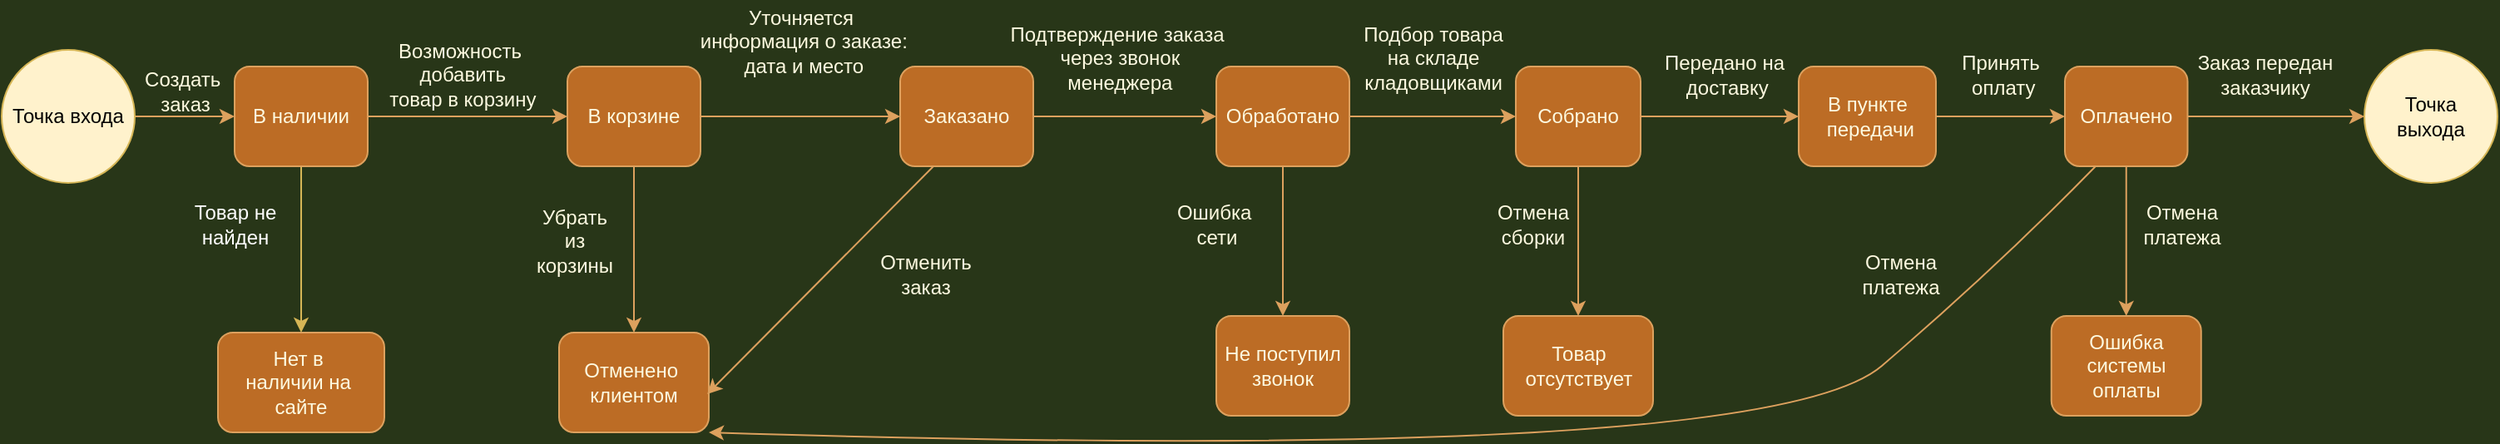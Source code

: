 <mxfile version="13.10.8" type="github">
  <diagram id="_6ZOjBPBQkkBPkeE6T8r" name="Page-1">
    <mxGraphModel dx="868" dy="470" grid="1" gridSize="10" guides="1" tooltips="1" connect="1" arrows="1" fold="1" page="1" pageScale="1" pageWidth="1169" pageHeight="827" background="#283618" math="0" shadow="0">
      <root>
        <mxCell id="0" />
        <mxCell id="1" parent="0" />
        <mxCell id="3Fs-QdQnjXKm7a4bQGye-3" value="" style="edgeStyle=orthogonalEdgeStyle;orthogonalLoop=1;jettySize=auto;html=1;labelBackgroundColor=#283618;strokeColor=#DDA15E;fontColor=#FEFAE0;curved=1;" parent="1" source="3Fs-QdQnjXKm7a4bQGye-1" target="3Fs-QdQnjXKm7a4bQGye-2" edge="1">
          <mxGeometry relative="1" as="geometry" />
        </mxCell>
        <mxCell id="3Fs-QdQnjXKm7a4bQGye-1" value="Точка входа" style="ellipse;whiteSpace=wrap;html=1;aspect=fixed;fillColor=#fff2cc;strokeColor=#d6b656;rounded=1;" parent="1" vertex="1">
          <mxGeometry x="40" y="80" width="80" height="80" as="geometry" />
        </mxCell>
        <mxCell id="3Fs-QdQnjXKm7a4bQGye-6" value="" style="edgeStyle=orthogonalEdgeStyle;orthogonalLoop=1;jettySize=auto;html=1;labelBackgroundColor=#283618;strokeColor=#DDA15E;fontColor=#FEFAE0;curved=1;" parent="1" source="3Fs-QdQnjXKm7a4bQGye-2" target="3Fs-QdQnjXKm7a4bQGye-5" edge="1">
          <mxGeometry relative="1" as="geometry" />
        </mxCell>
        <mxCell id="j7B4MaAmdwoiwm2OVv-W-2" value="" style="edgeStyle=orthogonalEdgeStyle;rounded=0;orthogonalLoop=1;jettySize=auto;html=1;fillColor=#fff2cc;strokeColor=#d6b656;" edge="1" parent="1" source="3Fs-QdQnjXKm7a4bQGye-2" target="j7B4MaAmdwoiwm2OVv-W-1">
          <mxGeometry relative="1" as="geometry" />
        </mxCell>
        <mxCell id="3Fs-QdQnjXKm7a4bQGye-2" value="В наличии" style="whiteSpace=wrap;html=1;fillColor=#BC6C25;strokeColor=#DDA15E;fontColor=#FEFAE0;rounded=1;" parent="1" vertex="1">
          <mxGeometry x="180" y="90" width="80" height="60" as="geometry" />
        </mxCell>
        <mxCell id="3Fs-QdQnjXKm7a4bQGye-4" value="Создать&amp;nbsp;&lt;br&gt;заказ" style="text;html=1;align=center;verticalAlign=middle;resizable=0;points=[];autosize=1;fontColor=#FEFAE0;rounded=1;" parent="1" vertex="1">
          <mxGeometry x="120" y="90" width="60" height="30" as="geometry" />
        </mxCell>
        <mxCell id="3Fs-QdQnjXKm7a4bQGye-8" value="" style="edgeStyle=orthogonalEdgeStyle;orthogonalLoop=1;jettySize=auto;html=1;labelBackgroundColor=#283618;strokeColor=#DDA15E;fontColor=#FEFAE0;curved=1;" parent="1" source="3Fs-QdQnjXKm7a4bQGye-5" target="3Fs-QdQnjXKm7a4bQGye-7" edge="1">
          <mxGeometry relative="1" as="geometry" />
        </mxCell>
        <mxCell id="3Fs-QdQnjXKm7a4bQGye-31" value="" style="edgeStyle=orthogonalEdgeStyle;orthogonalLoop=1;jettySize=auto;html=1;labelBackgroundColor=#283618;strokeColor=#DDA15E;fontColor=#FEFAE0;curved=1;" parent="1" source="3Fs-QdQnjXKm7a4bQGye-5" target="3Fs-QdQnjXKm7a4bQGye-30" edge="1">
          <mxGeometry relative="1" as="geometry" />
        </mxCell>
        <mxCell id="3Fs-QdQnjXKm7a4bQGye-5" value="В корзине" style="whiteSpace=wrap;html=1;fillColor=#BC6C25;strokeColor=#DDA15E;fontColor=#FEFAE0;rounded=1;" parent="1" vertex="1">
          <mxGeometry x="380" y="90" width="80" height="60" as="geometry" />
        </mxCell>
        <mxCell id="3Fs-QdQnjXKm7a4bQGye-12" value="" style="edgeStyle=orthogonalEdgeStyle;orthogonalLoop=1;jettySize=auto;html=1;labelBackgroundColor=#283618;strokeColor=#DDA15E;fontColor=#FEFAE0;curved=1;" parent="1" source="3Fs-QdQnjXKm7a4bQGye-7" target="3Fs-QdQnjXKm7a4bQGye-11" edge="1">
          <mxGeometry relative="1" as="geometry" />
        </mxCell>
        <mxCell id="3Fs-QdQnjXKm7a4bQGye-7" value="Заказано" style="whiteSpace=wrap;html=1;fillColor=#BC6C25;strokeColor=#DDA15E;fontColor=#FEFAE0;rounded=1;" parent="1" vertex="1">
          <mxGeometry x="580" y="90" width="80" height="60" as="geometry" />
        </mxCell>
        <mxCell id="3Fs-QdQnjXKm7a4bQGye-9" value="Возможность&lt;br&gt;&amp;nbsp;добавить&lt;br&gt;&amp;nbsp;товар в корзину" style="text;html=1;align=center;verticalAlign=middle;resizable=0;points=[];autosize=1;fontColor=#FEFAE0;rounded=1;" parent="1" vertex="1">
          <mxGeometry x="260" y="70" width="110" height="50" as="geometry" />
        </mxCell>
        <mxCell id="3Fs-QdQnjXKm7a4bQGye-10" value="Уточняется&lt;br&gt;&amp;nbsp;информация о заказе:&lt;br&gt;&amp;nbsp;дата и место" style="text;html=1;align=center;verticalAlign=middle;resizable=0;points=[];autosize=1;fontColor=#FEFAE0;rounded=1;" parent="1" vertex="1">
          <mxGeometry x="450" y="50" width="140" height="50" as="geometry" />
        </mxCell>
        <mxCell id="3Fs-QdQnjXKm7a4bQGye-15" value="" style="edgeStyle=orthogonalEdgeStyle;orthogonalLoop=1;jettySize=auto;html=1;labelBackgroundColor=#283618;strokeColor=#DDA15E;fontColor=#FEFAE0;curved=1;" parent="1" source="3Fs-QdQnjXKm7a4bQGye-11" target="3Fs-QdQnjXKm7a4bQGye-14" edge="1">
          <mxGeometry relative="1" as="geometry" />
        </mxCell>
        <mxCell id="3Fs-QdQnjXKm7a4bQGye-38" value="" style="edgeStyle=orthogonalEdgeStyle;orthogonalLoop=1;jettySize=auto;html=1;labelBackgroundColor=#283618;strokeColor=#DDA15E;fontColor=#FEFAE0;curved=1;" parent="1" source="3Fs-QdQnjXKm7a4bQGye-11" target="3Fs-QdQnjXKm7a4bQGye-37" edge="1">
          <mxGeometry relative="1" as="geometry" />
        </mxCell>
        <mxCell id="3Fs-QdQnjXKm7a4bQGye-11" value="Обработано" style="whiteSpace=wrap;html=1;fillColor=#BC6C25;strokeColor=#DDA15E;fontColor=#FEFAE0;rounded=1;" parent="1" vertex="1">
          <mxGeometry x="770" y="90" width="80" height="60" as="geometry" />
        </mxCell>
        <mxCell id="3Fs-QdQnjXKm7a4bQGye-13" value="Подтверждение заказа&lt;br&gt;&amp;nbsp;через звонок&lt;br&gt;&amp;nbsp;менеджера" style="text;html=1;align=center;verticalAlign=middle;resizable=0;points=[];autosize=1;fontColor=#FEFAE0;rounded=1;" parent="1" vertex="1">
          <mxGeometry x="640" y="60" width="140" height="50" as="geometry" />
        </mxCell>
        <mxCell id="3Fs-QdQnjXKm7a4bQGye-18" value="" style="edgeStyle=orthogonalEdgeStyle;orthogonalLoop=1;jettySize=auto;html=1;labelBackgroundColor=#283618;strokeColor=#DDA15E;fontColor=#FEFAE0;curved=1;" parent="1" source="3Fs-QdQnjXKm7a4bQGye-14" target="3Fs-QdQnjXKm7a4bQGye-17" edge="1">
          <mxGeometry relative="1" as="geometry" />
        </mxCell>
        <mxCell id="3Fs-QdQnjXKm7a4bQGye-41" value="" style="edgeStyle=orthogonalEdgeStyle;orthogonalLoop=1;jettySize=auto;html=1;labelBackgroundColor=#283618;strokeColor=#DDA15E;fontColor=#FEFAE0;curved=1;" parent="1" source="3Fs-QdQnjXKm7a4bQGye-14" target="3Fs-QdQnjXKm7a4bQGye-40" edge="1">
          <mxGeometry relative="1" as="geometry" />
        </mxCell>
        <mxCell id="3Fs-QdQnjXKm7a4bQGye-14" value="Собрано" style="whiteSpace=wrap;html=1;fillColor=#BC6C25;strokeColor=#DDA15E;fontColor=#FEFAE0;rounded=1;" parent="1" vertex="1">
          <mxGeometry x="950" y="90" width="75" height="60" as="geometry" />
        </mxCell>
        <mxCell id="3Fs-QdQnjXKm7a4bQGye-16" value="Подбор товара &lt;br&gt;на складе &lt;br&gt;кладовщиками" style="text;html=1;align=center;verticalAlign=middle;resizable=0;points=[];autosize=1;fontColor=#FEFAE0;rounded=1;" parent="1" vertex="1">
          <mxGeometry x="850" y="60" width="100" height="50" as="geometry" />
        </mxCell>
        <mxCell id="3Fs-QdQnjXKm7a4bQGye-20" value="" style="edgeStyle=orthogonalEdgeStyle;orthogonalLoop=1;jettySize=auto;html=1;labelBackgroundColor=#283618;strokeColor=#DDA15E;fontColor=#FEFAE0;curved=1;" parent="1" source="3Fs-QdQnjXKm7a4bQGye-17" target="3Fs-QdQnjXKm7a4bQGye-19" edge="1">
          <mxGeometry relative="1" as="geometry" />
        </mxCell>
        <mxCell id="3Fs-QdQnjXKm7a4bQGye-17" value="В пункте&lt;br&gt;&amp;nbsp;передачи" style="whiteSpace=wrap;html=1;fillColor=#BC6C25;strokeColor=#DDA15E;fontColor=#FEFAE0;rounded=1;" parent="1" vertex="1">
          <mxGeometry x="1120" y="90" width="82.5" height="60" as="geometry" />
        </mxCell>
        <mxCell id="3Fs-QdQnjXKm7a4bQGye-22" value="" style="edgeStyle=orthogonalEdgeStyle;orthogonalLoop=1;jettySize=auto;html=1;labelBackgroundColor=#283618;strokeColor=#DDA15E;fontColor=#FEFAE0;curved=1;" parent="1" source="3Fs-QdQnjXKm7a4bQGye-19" edge="1">
          <mxGeometry relative="1" as="geometry">
            <mxPoint x="1460" y="120" as="targetPoint" />
          </mxGeometry>
        </mxCell>
        <mxCell id="3Fs-QdQnjXKm7a4bQGye-44" value="" style="edgeStyle=orthogonalEdgeStyle;orthogonalLoop=1;jettySize=auto;html=1;labelBackgroundColor=#283618;strokeColor=#DDA15E;fontColor=#FEFAE0;curved=1;" parent="1" source="3Fs-QdQnjXKm7a4bQGye-19" target="3Fs-QdQnjXKm7a4bQGye-43" edge="1">
          <mxGeometry relative="1" as="geometry" />
        </mxCell>
        <mxCell id="3Fs-QdQnjXKm7a4bQGye-19" value="Оплачено" style="whiteSpace=wrap;html=1;fillColor=#BC6C25;strokeColor=#DDA15E;fontColor=#FEFAE0;rounded=1;" parent="1" vertex="1">
          <mxGeometry x="1280" y="90" width="73.75" height="60" as="geometry" />
        </mxCell>
        <mxCell id="3Fs-QdQnjXKm7a4bQGye-23" value="Передано на&lt;br&gt;&amp;nbsp;доставку" style="text;html=1;align=center;verticalAlign=middle;resizable=0;points=[];autosize=1;fontColor=#FEFAE0;rounded=1;" parent="1" vertex="1">
          <mxGeometry x="1030" y="80" width="90" height="30" as="geometry" />
        </mxCell>
        <mxCell id="3Fs-QdQnjXKm7a4bQGye-24" value="Принять&lt;br&gt;&amp;nbsp;оплату" style="text;html=1;align=center;verticalAlign=middle;resizable=0;points=[];autosize=1;fontColor=#FEFAE0;rounded=1;" parent="1" vertex="1">
          <mxGeometry x="1211" y="80" width="60" height="30" as="geometry" />
        </mxCell>
        <mxCell id="3Fs-QdQnjXKm7a4bQGye-28" value="&lt;span&gt;Заказ передан&lt;/span&gt;&lt;br&gt;&lt;span&gt;заказчику&lt;/span&gt;" style="text;html=1;align=center;verticalAlign=middle;resizable=0;points=[];autosize=1;fontColor=#FEFAE0;rounded=1;" parent="1" vertex="1">
          <mxGeometry x="1350" y="80" width="100" height="30" as="geometry" />
        </mxCell>
        <mxCell id="3Fs-QdQnjXKm7a4bQGye-29" value="Точка &lt;br&gt;выхода" style="ellipse;whiteSpace=wrap;html=1;aspect=fixed;fillColor=#fff2cc;strokeColor=#d6b656;rounded=1;" parent="1" vertex="1">
          <mxGeometry x="1460" y="80" width="80" height="80" as="geometry" />
        </mxCell>
        <mxCell id="3Fs-QdQnjXKm7a4bQGye-30" value="Отменено&amp;nbsp;&lt;br&gt;клиентом" style="whiteSpace=wrap;html=1;fillColor=#BC6C25;strokeColor=#DDA15E;fontColor=#FEFAE0;rounded=1;" parent="1" vertex="1">
          <mxGeometry x="375" y="250" width="90" height="60" as="geometry" />
        </mxCell>
        <mxCell id="3Fs-QdQnjXKm7a4bQGye-32" value="Убрать&lt;br&gt;из&lt;br&gt;корзины" style="text;html=1;align=center;verticalAlign=middle;resizable=0;points=[];autosize=1;fontColor=#FEFAE0;rounded=1;" parent="1" vertex="1">
          <mxGeometry x="354" y="170" width="60" height="50" as="geometry" />
        </mxCell>
        <mxCell id="3Fs-QdQnjXKm7a4bQGye-35" value="" style="endArrow=classic;html=1;exitX=0.25;exitY=1;exitDx=0;exitDy=0;entryX=0.989;entryY=0.617;entryDx=0;entryDy=0;entryPerimeter=0;labelBackgroundColor=#283618;strokeColor=#DDA15E;fontColor=#FEFAE0;curved=1;" parent="1" source="3Fs-QdQnjXKm7a4bQGye-7" target="3Fs-QdQnjXKm7a4bQGye-30" edge="1">
          <mxGeometry width="50" height="50" relative="1" as="geometry">
            <mxPoint x="510" y="190" as="sourcePoint" />
            <mxPoint x="510" y="250" as="targetPoint" />
          </mxGeometry>
        </mxCell>
        <mxCell id="3Fs-QdQnjXKm7a4bQGye-36" value="Отменить&lt;br&gt;заказ" style="text;html=1;align=center;verticalAlign=middle;resizable=0;points=[];autosize=1;fontColor=#FEFAE0;rounded=1;" parent="1" vertex="1">
          <mxGeometry x="560" y="200" width="70" height="30" as="geometry" />
        </mxCell>
        <mxCell id="3Fs-QdQnjXKm7a4bQGye-37" value="Не поступил&lt;br&gt;звонок" style="whiteSpace=wrap;html=1;fillColor=#BC6C25;strokeColor=#DDA15E;fontColor=#FEFAE0;rounded=1;" parent="1" vertex="1">
          <mxGeometry x="770" y="240" width="80" height="60" as="geometry" />
        </mxCell>
        <mxCell id="3Fs-QdQnjXKm7a4bQGye-39" value="Ошибка&amp;nbsp;&lt;br&gt;сети" style="text;html=1;align=center;verticalAlign=middle;resizable=0;points=[];autosize=1;fontColor=#FEFAE0;rounded=1;" parent="1" vertex="1">
          <mxGeometry x="740" y="170" width="60" height="30" as="geometry" />
        </mxCell>
        <mxCell id="3Fs-QdQnjXKm7a4bQGye-40" value="Товар&lt;br&gt;отсутствует" style="whiteSpace=wrap;html=1;fillColor=#BC6C25;strokeColor=#DDA15E;fontColor=#FEFAE0;rounded=1;" parent="1" vertex="1">
          <mxGeometry x="942.5" y="240" width="90" height="60" as="geometry" />
        </mxCell>
        <mxCell id="3Fs-QdQnjXKm7a4bQGye-43" value="Ошибка системы&lt;br&gt;оплаты" style="whiteSpace=wrap;html=1;fillColor=#BC6C25;strokeColor=#DDA15E;fontColor=#FEFAE0;rounded=1;" parent="1" vertex="1">
          <mxGeometry x="1271.88" y="240" width="90" height="60" as="geometry" />
        </mxCell>
        <mxCell id="3Fs-QdQnjXKm7a4bQGye-45" value="Отмена&lt;br&gt;платежа" style="text;html=1;align=center;verticalAlign=middle;resizable=0;points=[];autosize=1;fontColor=#FEFAE0;rounded=1;" parent="1" vertex="1">
          <mxGeometry x="1320" y="170" width="60" height="30" as="geometry" />
        </mxCell>
        <mxCell id="3Fs-QdQnjXKm7a4bQGye-46" value="" style="endArrow=classic;html=1;exitX=0.25;exitY=1;exitDx=0;exitDy=0;entryX=1;entryY=1;entryDx=0;entryDy=0;labelBackgroundColor=#283618;strokeColor=#DDA15E;fontColor=#FEFAE0;curved=1;" parent="1" source="3Fs-QdQnjXKm7a4bQGye-19" target="3Fs-QdQnjXKm7a4bQGye-30" edge="1">
          <mxGeometry width="50" height="50" relative="1" as="geometry">
            <mxPoint x="1340" y="230" as="sourcePoint" />
            <mxPoint x="470" y="310" as="targetPoint" />
            <Array as="points">
              <mxPoint x="1240" y="210" />
              <mxPoint x="1100" y="330" />
            </Array>
          </mxGeometry>
        </mxCell>
        <mxCell id="3Fs-QdQnjXKm7a4bQGye-47" value="Отмена&lt;br&gt;платежа" style="text;html=1;align=center;verticalAlign=middle;resizable=0;points=[];autosize=1;fontColor=#FEFAE0;rounded=1;" parent="1" vertex="1">
          <mxGeometry x="1151" y="200" width="60" height="30" as="geometry" />
        </mxCell>
        <mxCell id="3Fs-QdQnjXKm7a4bQGye-48" value="Отмена&lt;br&gt;сборки" style="text;html=1;align=center;verticalAlign=middle;resizable=0;points=[];autosize=1;fontColor=#FEFAE0;rounded=1;" parent="1" vertex="1">
          <mxGeometry x="930" y="170" width="60" height="30" as="geometry" />
        </mxCell>
        <mxCell id="j7B4MaAmdwoiwm2OVv-W-1" value="Нет в&amp;nbsp;&lt;br&gt;наличии на&amp;nbsp;&lt;br&gt;сайте" style="whiteSpace=wrap;html=1;rounded=1;fontColor=#FEFAE0;strokeColor=#DDA15E;fillColor=#BC6C25;" vertex="1" parent="1">
          <mxGeometry x="170" y="250" width="100" height="60" as="geometry" />
        </mxCell>
        <mxCell id="j7B4MaAmdwoiwm2OVv-W-5" value="&lt;font color=&quot;#ffffff&quot;&gt;Товар не&lt;br&gt;найден&lt;br&gt;&lt;/font&gt;" style="text;html=1;align=center;verticalAlign=middle;resizable=0;points=[];autosize=1;" vertex="1" parent="1">
          <mxGeometry x="150" y="170" width="60" height="30" as="geometry" />
        </mxCell>
      </root>
    </mxGraphModel>
  </diagram>
</mxfile>
